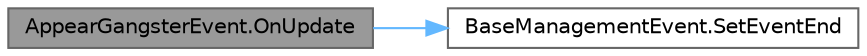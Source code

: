 digraph "AppearGangsterEvent.OnUpdate"
{
 // LATEX_PDF_SIZE
  bgcolor="transparent";
  edge [fontname=Helvetica,fontsize=10,labelfontname=Helvetica,labelfontsize=10];
  node [fontname=Helvetica,fontsize=10,shape=box,height=0.2,width=0.4];
  rankdir="LR";
  Node1 [id="Node000001",label="AppearGangsterEvent.OnUpdate",height=0.2,width=0.4,color="gray40", fillcolor="grey60", style="filled", fontcolor="black",tooltip="イベント実行処理"];
  Node1 -> Node2 [id="edge1_Node000001_Node000002",color="steelblue1",style="solid",tooltip=" "];
  Node2 [id="Node000002",label="BaseManagementEvent.SetEventEnd",height=0.2,width=0.4,color="grey40", fillcolor="white", style="filled",URL="$class_base_management_event.html#a2ad6093da5ea506264fc54a5dd7f03c0",tooltip="イベント終了処理 イベントの解決での終了か失敗での終了か指定できる"];
}
